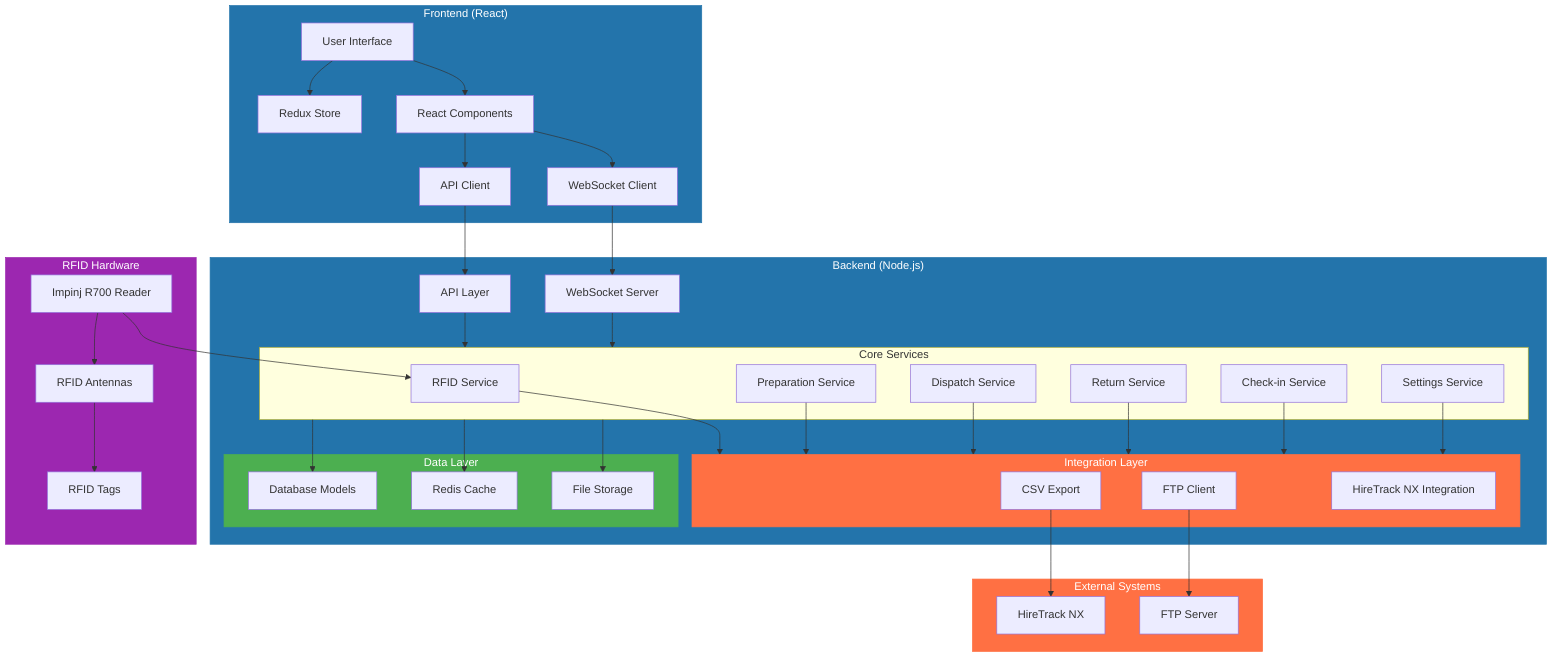 graph TB
    subgraph Client ["Frontend (React)"]
        UI[User Interface]
        Redux[Redux Store]
        WSClient[WebSocket Client]
        Components[React Components]
        APIClient[API Client]
        
        UI --> Redux
        UI --> Components
        Components --> APIClient
        Components --> WSClient
    end

    subgraph Server ["Backend (Node.js)"]
        API[API Layer]
        WSServer[WebSocket Server]
        
        subgraph Core ["Core Services"]
            RFIDService[RFID Service]
            PrepService[Preparation Service]
            DispatchService[Dispatch Service]
            ReturnService[Return Service]
            CheckInService[Check-in Service]
            SettingsService[Settings Service]
        end
        
        subgraph Integration ["Integration Layer"]
            CSVExport[CSV Export]
            FTPClient[FTP Client]
            HireTrackNX[HireTrack NX Integration]
        end
        
        subgraph Data ["Data Layer"]
            Models[Database Models]
            Cache[Redis Cache]
            FileStorage[File Storage]
        end
    end

    subgraph Hardware ["RFID Hardware"]
        Reader[Impinj R700 Reader]
        Antennas[RFID Antennas]
        Tags[RFID Tags]
    end

    subgraph External ["External Systems"]
        HireTrack[HireTrack NX]
        FTP[FTP Server]
    end

    %% Client to Server Connections
    APIClient --> API
    WSClient --> WSServer

    %% API Layer Connections
    API --> Core
    WSServer --> Core

    %% Core Service Connections
    RFIDService --> Integration
    PrepService --> Integration
    DispatchService --> Integration
    ReturnService --> Integration
    CheckInService --> Integration
    SettingsService --> Integration

    %% Data Layer Connections
    Core --> Models
    Core --> Cache
    Core --> FileStorage

    %% Hardware Connections
    Reader --> Antennas
    Antennas --> Tags
    Reader --> RFIDService

    %% External System Connections
    CSVExport --> HireTrack
    FTPClient --> FTP

    %% Styling
    classDef primary fill:#2374ab,stroke:#2374ab,color:#fff
    classDef secondary fill:#ff7043,stroke:#ff7043,color:#fff
    classDef external fill:#4caf50,stroke:#4caf50,color:#fff
    classDef hardware fill:#9c27b0,stroke:#9c27b0,color:#fff

    class Client,Server primary
    class Integration,External secondary
    class Hardware hardware
    class Data external